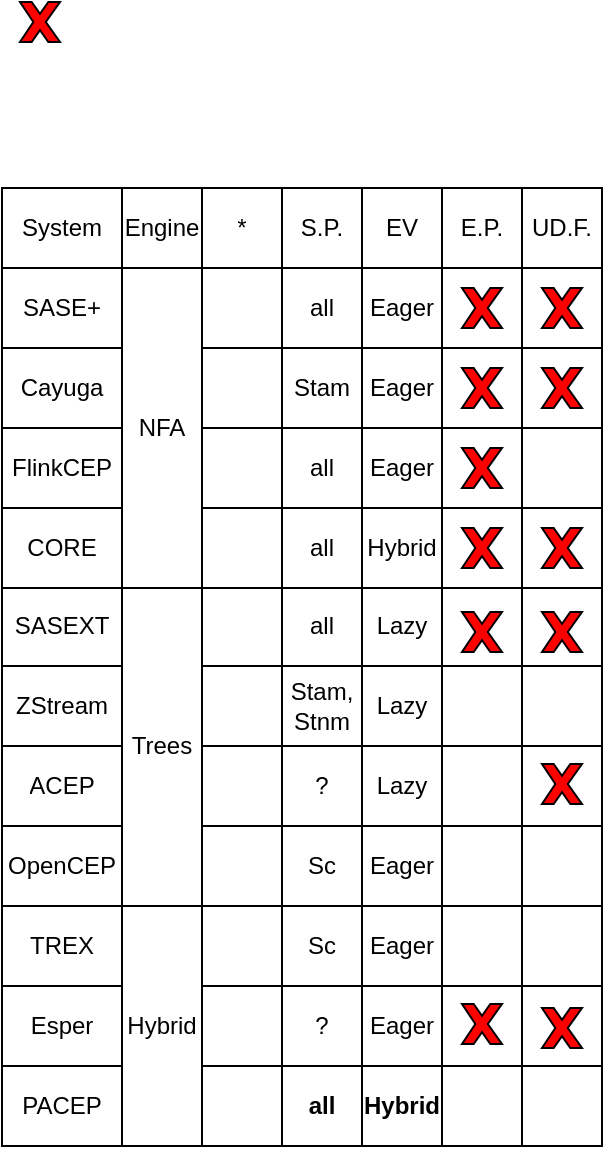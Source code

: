 <mxfile version="24.8.4">
  <diagram name="第 1 页" id="JBEbYl3QpWLAMV33LVzA">
    <mxGraphModel dx="588" dy="545" grid="0" gridSize="10" guides="1" tooltips="1" connect="1" arrows="1" fold="1" page="0" pageScale="1" pageWidth="1200" pageHeight="1920" math="1" shadow="0">
      <root>
        <mxCell id="0" />
        <mxCell id="1" parent="0" />
        <mxCell id="k6qPerHKp9n95LSf9EOA-244" value="" style="shape=table;startSize=0;container=1;collapsible=0;childLayout=tableLayout;" vertex="1" parent="1">
          <mxGeometry x="531" y="604" width="300" height="160" as="geometry" />
        </mxCell>
        <mxCell id="k6qPerHKp9n95LSf9EOA-245" value="" style="shape=tableRow;horizontal=0;startSize=0;swimlaneHead=0;swimlaneBody=0;strokeColor=inherit;top=0;left=0;bottom=0;right=0;collapsible=0;dropTarget=0;fillColor=none;points=[[0,0.5],[1,0.5]];portConstraint=eastwest;" vertex="1" parent="k6qPerHKp9n95LSf9EOA-244">
          <mxGeometry width="300" height="40" as="geometry" />
        </mxCell>
        <mxCell id="k6qPerHKp9n95LSf9EOA-246" value="SASEXT" style="shape=partialRectangle;html=1;whiteSpace=wrap;connectable=0;strokeColor=inherit;overflow=hidden;fillColor=none;top=0;left=0;bottom=0;right=0;pointerEvents=1;" vertex="1" parent="k6qPerHKp9n95LSf9EOA-245">
          <mxGeometry width="60" height="40" as="geometry">
            <mxRectangle width="60" height="40" as="alternateBounds" />
          </mxGeometry>
        </mxCell>
        <mxCell id="k6qPerHKp9n95LSf9EOA-247" value="Trees" style="shape=partialRectangle;html=1;whiteSpace=wrap;connectable=0;strokeColor=inherit;overflow=hidden;fillColor=none;top=0;left=0;bottom=0;right=0;pointerEvents=1;rowspan=4;colspan=1;" vertex="1" parent="k6qPerHKp9n95LSf9EOA-245">
          <mxGeometry x="60" width="40" height="160" as="geometry">
            <mxRectangle width="40" height="40" as="alternateBounds" />
          </mxGeometry>
        </mxCell>
        <mxCell id="k6qPerHKp9n95LSf9EOA-248" value="" style="shape=partialRectangle;html=1;whiteSpace=wrap;connectable=0;strokeColor=inherit;overflow=hidden;fillColor=none;top=0;left=0;bottom=0;right=0;pointerEvents=1;" vertex="1" parent="k6qPerHKp9n95LSf9EOA-245">
          <mxGeometry x="100" width="40" height="40" as="geometry">
            <mxRectangle width="40" height="40" as="alternateBounds" />
          </mxGeometry>
        </mxCell>
        <mxCell id="k6qPerHKp9n95LSf9EOA-249" value="all" style="shape=partialRectangle;html=1;whiteSpace=wrap;connectable=0;strokeColor=inherit;overflow=hidden;fillColor=none;top=0;left=0;bottom=0;right=0;pointerEvents=1;" vertex="1" parent="k6qPerHKp9n95LSf9EOA-245">
          <mxGeometry x="140" width="40" height="40" as="geometry">
            <mxRectangle width="40" height="40" as="alternateBounds" />
          </mxGeometry>
        </mxCell>
        <mxCell id="k6qPerHKp9n95LSf9EOA-250" value="Lazy" style="shape=partialRectangle;html=1;whiteSpace=wrap;connectable=0;strokeColor=inherit;overflow=hidden;fillColor=none;top=0;left=0;bottom=0;right=0;pointerEvents=1;" vertex="1" parent="k6qPerHKp9n95LSf9EOA-245">
          <mxGeometry x="180" width="40" height="40" as="geometry">
            <mxRectangle width="40" height="40" as="alternateBounds" />
          </mxGeometry>
        </mxCell>
        <mxCell id="k6qPerHKp9n95LSf9EOA-251" value="" style="shape=partialRectangle;html=1;whiteSpace=wrap;connectable=0;strokeColor=inherit;overflow=hidden;fillColor=none;top=0;left=0;bottom=0;right=0;pointerEvents=1;" vertex="1" parent="k6qPerHKp9n95LSf9EOA-245">
          <mxGeometry x="220" width="40" height="40" as="geometry">
            <mxRectangle width="40" height="40" as="alternateBounds" />
          </mxGeometry>
        </mxCell>
        <mxCell id="k6qPerHKp9n95LSf9EOA-252" value="" style="shape=partialRectangle;html=1;whiteSpace=wrap;connectable=0;strokeColor=inherit;overflow=hidden;fillColor=none;top=0;left=0;bottom=0;right=0;pointerEvents=1;" vertex="1" parent="k6qPerHKp9n95LSf9EOA-245">
          <mxGeometry x="260" width="40" height="40" as="geometry">
            <mxRectangle width="40" height="40" as="alternateBounds" />
          </mxGeometry>
        </mxCell>
        <mxCell id="k6qPerHKp9n95LSf9EOA-253" style="shape=tableRow;horizontal=0;startSize=0;swimlaneHead=0;swimlaneBody=0;strokeColor=inherit;top=0;left=0;bottom=0;right=0;collapsible=0;dropTarget=0;fillColor=none;points=[[0,0.5],[1,0.5]];portConstraint=eastwest;" vertex="1" parent="k6qPerHKp9n95LSf9EOA-244">
          <mxGeometry y="40" width="300" height="40" as="geometry" />
        </mxCell>
        <mxCell id="k6qPerHKp9n95LSf9EOA-254" value="ZStream" style="shape=partialRectangle;html=1;whiteSpace=wrap;connectable=0;strokeColor=inherit;overflow=hidden;fillColor=none;top=0;left=0;bottom=0;right=0;pointerEvents=1;" vertex="1" parent="k6qPerHKp9n95LSf9EOA-253">
          <mxGeometry width="60" height="40" as="geometry">
            <mxRectangle width="60" height="40" as="alternateBounds" />
          </mxGeometry>
        </mxCell>
        <mxCell id="k6qPerHKp9n95LSf9EOA-255" style="shape=partialRectangle;html=1;whiteSpace=wrap;connectable=0;strokeColor=inherit;overflow=hidden;fillColor=none;top=0;left=0;bottom=0;right=0;pointerEvents=1;" vertex="1" visible="0" parent="k6qPerHKp9n95LSf9EOA-253">
          <mxGeometry x="60" width="40" height="40" as="geometry">
            <mxRectangle width="40" height="40" as="alternateBounds" />
          </mxGeometry>
        </mxCell>
        <mxCell id="k6qPerHKp9n95LSf9EOA-256" style="shape=partialRectangle;html=1;whiteSpace=wrap;connectable=0;strokeColor=inherit;overflow=hidden;fillColor=none;top=0;left=0;bottom=0;right=0;pointerEvents=1;" vertex="1" parent="k6qPerHKp9n95LSf9EOA-253">
          <mxGeometry x="100" width="40" height="40" as="geometry">
            <mxRectangle width="40" height="40" as="alternateBounds" />
          </mxGeometry>
        </mxCell>
        <mxCell id="k6qPerHKp9n95LSf9EOA-257" value="Stam, Stnm" style="shape=partialRectangle;html=1;whiteSpace=wrap;connectable=0;strokeColor=inherit;overflow=hidden;fillColor=none;top=0;left=0;bottom=0;right=0;pointerEvents=1;" vertex="1" parent="k6qPerHKp9n95LSf9EOA-253">
          <mxGeometry x="140" width="40" height="40" as="geometry">
            <mxRectangle width="40" height="40" as="alternateBounds" />
          </mxGeometry>
        </mxCell>
        <mxCell id="k6qPerHKp9n95LSf9EOA-258" value="Lazy" style="shape=partialRectangle;html=1;whiteSpace=wrap;connectable=0;strokeColor=inherit;overflow=hidden;fillColor=none;top=0;left=0;bottom=0;right=0;pointerEvents=1;" vertex="1" parent="k6qPerHKp9n95LSf9EOA-253">
          <mxGeometry x="180" width="40" height="40" as="geometry">
            <mxRectangle width="40" height="40" as="alternateBounds" />
          </mxGeometry>
        </mxCell>
        <mxCell id="k6qPerHKp9n95LSf9EOA-259" style="shape=partialRectangle;html=1;whiteSpace=wrap;connectable=0;strokeColor=inherit;overflow=hidden;fillColor=none;top=0;left=0;bottom=0;right=0;pointerEvents=1;" vertex="1" parent="k6qPerHKp9n95LSf9EOA-253">
          <mxGeometry x="220" width="40" height="40" as="geometry">
            <mxRectangle width="40" height="40" as="alternateBounds" />
          </mxGeometry>
        </mxCell>
        <mxCell id="k6qPerHKp9n95LSf9EOA-260" style="shape=partialRectangle;html=1;whiteSpace=wrap;connectable=0;strokeColor=inherit;overflow=hidden;fillColor=none;top=0;left=0;bottom=0;right=0;pointerEvents=1;" vertex="1" parent="k6qPerHKp9n95LSf9EOA-253">
          <mxGeometry x="260" width="40" height="40" as="geometry">
            <mxRectangle width="40" height="40" as="alternateBounds" />
          </mxGeometry>
        </mxCell>
        <mxCell id="k6qPerHKp9n95LSf9EOA-261" style="shape=tableRow;horizontal=0;startSize=0;swimlaneHead=0;swimlaneBody=0;strokeColor=inherit;top=0;left=0;bottom=0;right=0;collapsible=0;dropTarget=0;fillColor=none;points=[[0,0.5],[1,0.5]];portConstraint=eastwest;" vertex="1" parent="k6qPerHKp9n95LSf9EOA-244">
          <mxGeometry y="80" width="300" height="40" as="geometry" />
        </mxCell>
        <mxCell id="k6qPerHKp9n95LSf9EOA-262" value="ACEP" style="shape=partialRectangle;html=1;whiteSpace=wrap;connectable=0;strokeColor=inherit;overflow=hidden;fillColor=none;top=0;left=0;bottom=0;right=0;pointerEvents=1;" vertex="1" parent="k6qPerHKp9n95LSf9EOA-261">
          <mxGeometry width="60" height="40" as="geometry">
            <mxRectangle width="60" height="40" as="alternateBounds" />
          </mxGeometry>
        </mxCell>
        <mxCell id="k6qPerHKp9n95LSf9EOA-263" style="shape=partialRectangle;html=1;whiteSpace=wrap;connectable=0;strokeColor=inherit;overflow=hidden;fillColor=none;top=0;left=0;bottom=0;right=0;pointerEvents=1;" vertex="1" visible="0" parent="k6qPerHKp9n95LSf9EOA-261">
          <mxGeometry x="60" width="40" height="40" as="geometry">
            <mxRectangle width="40" height="40" as="alternateBounds" />
          </mxGeometry>
        </mxCell>
        <mxCell id="k6qPerHKp9n95LSf9EOA-264" style="shape=partialRectangle;html=1;whiteSpace=wrap;connectable=0;strokeColor=inherit;overflow=hidden;fillColor=none;top=0;left=0;bottom=0;right=0;pointerEvents=1;" vertex="1" parent="k6qPerHKp9n95LSf9EOA-261">
          <mxGeometry x="100" width="40" height="40" as="geometry">
            <mxRectangle width="40" height="40" as="alternateBounds" />
          </mxGeometry>
        </mxCell>
        <mxCell id="k6qPerHKp9n95LSf9EOA-265" value="?" style="shape=partialRectangle;html=1;whiteSpace=wrap;connectable=0;strokeColor=inherit;overflow=hidden;fillColor=none;top=0;left=0;bottom=0;right=0;pointerEvents=1;" vertex="1" parent="k6qPerHKp9n95LSf9EOA-261">
          <mxGeometry x="140" width="40" height="40" as="geometry">
            <mxRectangle width="40" height="40" as="alternateBounds" />
          </mxGeometry>
        </mxCell>
        <mxCell id="k6qPerHKp9n95LSf9EOA-266" value="Lazy" style="shape=partialRectangle;html=1;whiteSpace=wrap;connectable=0;strokeColor=inherit;overflow=hidden;fillColor=none;top=0;left=0;bottom=0;right=0;pointerEvents=1;" vertex="1" parent="k6qPerHKp9n95LSf9EOA-261">
          <mxGeometry x="180" width="40" height="40" as="geometry">
            <mxRectangle width="40" height="40" as="alternateBounds" />
          </mxGeometry>
        </mxCell>
        <mxCell id="k6qPerHKp9n95LSf9EOA-267" style="shape=partialRectangle;html=1;whiteSpace=wrap;connectable=0;strokeColor=inherit;overflow=hidden;fillColor=none;top=0;left=0;bottom=0;right=0;pointerEvents=1;" vertex="1" parent="k6qPerHKp9n95LSf9EOA-261">
          <mxGeometry x="220" width="40" height="40" as="geometry">
            <mxRectangle width="40" height="40" as="alternateBounds" />
          </mxGeometry>
        </mxCell>
        <mxCell id="k6qPerHKp9n95LSf9EOA-268" style="shape=partialRectangle;html=1;whiteSpace=wrap;connectable=0;strokeColor=inherit;overflow=hidden;fillColor=none;top=0;left=0;bottom=0;right=0;pointerEvents=1;" vertex="1" parent="k6qPerHKp9n95LSf9EOA-261">
          <mxGeometry x="260" width="40" height="40" as="geometry">
            <mxRectangle width="40" height="40" as="alternateBounds" />
          </mxGeometry>
        </mxCell>
        <mxCell id="k6qPerHKp9n95LSf9EOA-269" style="shape=tableRow;horizontal=0;startSize=0;swimlaneHead=0;swimlaneBody=0;strokeColor=inherit;top=0;left=0;bottom=0;right=0;collapsible=0;dropTarget=0;fillColor=none;points=[[0,0.5],[1,0.5]];portConstraint=eastwest;" vertex="1" parent="k6qPerHKp9n95LSf9EOA-244">
          <mxGeometry y="120" width="300" height="40" as="geometry" />
        </mxCell>
        <mxCell id="k6qPerHKp9n95LSf9EOA-270" value="OpenCEP" style="shape=partialRectangle;html=1;whiteSpace=wrap;connectable=0;strokeColor=inherit;overflow=hidden;fillColor=none;top=0;left=0;bottom=0;right=0;pointerEvents=1;" vertex="1" parent="k6qPerHKp9n95LSf9EOA-269">
          <mxGeometry width="60" height="40" as="geometry">
            <mxRectangle width="60" height="40" as="alternateBounds" />
          </mxGeometry>
        </mxCell>
        <mxCell id="k6qPerHKp9n95LSf9EOA-271" style="shape=partialRectangle;html=1;whiteSpace=wrap;connectable=0;strokeColor=inherit;overflow=hidden;fillColor=none;top=0;left=0;bottom=0;right=0;pointerEvents=1;" vertex="1" visible="0" parent="k6qPerHKp9n95LSf9EOA-269">
          <mxGeometry x="60" width="40" height="40" as="geometry">
            <mxRectangle width="40" height="40" as="alternateBounds" />
          </mxGeometry>
        </mxCell>
        <mxCell id="k6qPerHKp9n95LSf9EOA-272" style="shape=partialRectangle;html=1;whiteSpace=wrap;connectable=0;strokeColor=inherit;overflow=hidden;fillColor=none;top=0;left=0;bottom=0;right=0;pointerEvents=1;" vertex="1" parent="k6qPerHKp9n95LSf9EOA-269">
          <mxGeometry x="100" width="40" height="40" as="geometry">
            <mxRectangle width="40" height="40" as="alternateBounds" />
          </mxGeometry>
        </mxCell>
        <mxCell id="k6qPerHKp9n95LSf9EOA-273" value="Sc" style="shape=partialRectangle;html=1;whiteSpace=wrap;connectable=0;strokeColor=inherit;overflow=hidden;fillColor=none;top=0;left=0;bottom=0;right=0;pointerEvents=1;" vertex="1" parent="k6qPerHKp9n95LSf9EOA-269">
          <mxGeometry x="140" width="40" height="40" as="geometry">
            <mxRectangle width="40" height="40" as="alternateBounds" />
          </mxGeometry>
        </mxCell>
        <mxCell id="k6qPerHKp9n95LSf9EOA-274" value="Eager" style="shape=partialRectangle;html=1;whiteSpace=wrap;connectable=0;strokeColor=inherit;overflow=hidden;fillColor=none;top=0;left=0;bottom=0;right=0;pointerEvents=1;" vertex="1" parent="k6qPerHKp9n95LSf9EOA-269">
          <mxGeometry x="180" width="40" height="40" as="geometry">
            <mxRectangle width="40" height="40" as="alternateBounds" />
          </mxGeometry>
        </mxCell>
        <mxCell id="k6qPerHKp9n95LSf9EOA-275" style="shape=partialRectangle;html=1;whiteSpace=wrap;connectable=0;strokeColor=inherit;overflow=hidden;fillColor=none;top=0;left=0;bottom=0;right=0;pointerEvents=1;" vertex="1" parent="k6qPerHKp9n95LSf9EOA-269">
          <mxGeometry x="220" width="40" height="40" as="geometry">
            <mxRectangle width="40" height="40" as="alternateBounds" />
          </mxGeometry>
        </mxCell>
        <mxCell id="k6qPerHKp9n95LSf9EOA-276" style="shape=partialRectangle;html=1;whiteSpace=wrap;connectable=0;strokeColor=inherit;overflow=hidden;fillColor=none;top=0;left=0;bottom=0;right=0;pointerEvents=1;" vertex="1" parent="k6qPerHKp9n95LSf9EOA-269">
          <mxGeometry x="260" width="40" height="40" as="geometry">
            <mxRectangle width="40" height="40" as="alternateBounds" />
          </mxGeometry>
        </mxCell>
        <mxCell id="k6qPerHKp9n95LSf9EOA-176" value="" style="verticalLabelPosition=bottom;verticalAlign=top;html=1;shape=mxgraph.basic.x;fillColor=#FF0000;" vertex="1" parent="1">
          <mxGeometry x="540" y="312" width="20" height="20" as="geometry" />
        </mxCell>
        <mxCell id="k6qPerHKp9n95LSf9EOA-187" value="" style="shape=table;startSize=0;container=1;collapsible=0;childLayout=tableLayout;" vertex="1" parent="1">
          <mxGeometry x="531" y="405" width="300" height="40" as="geometry" />
        </mxCell>
        <mxCell id="k6qPerHKp9n95LSf9EOA-188" value="" style="shape=tableRow;horizontal=0;startSize=0;swimlaneHead=0;swimlaneBody=0;strokeColor=inherit;top=0;left=0;bottom=0;right=0;collapsible=0;dropTarget=0;fillColor=none;points=[[0,0.5],[1,0.5]];portConstraint=eastwest;" vertex="1" parent="k6qPerHKp9n95LSf9EOA-187">
          <mxGeometry width="300" height="40" as="geometry" />
        </mxCell>
        <mxCell id="k6qPerHKp9n95LSf9EOA-189" value="System" style="shape=partialRectangle;html=1;whiteSpace=wrap;connectable=0;strokeColor=inherit;overflow=hidden;fillColor=none;top=0;left=0;bottom=0;right=0;pointerEvents=1;" vertex="1" parent="k6qPerHKp9n95LSf9EOA-188">
          <mxGeometry width="60" height="40" as="geometry">
            <mxRectangle width="60" height="40" as="alternateBounds" />
          </mxGeometry>
        </mxCell>
        <mxCell id="k6qPerHKp9n95LSf9EOA-190" value="Engine" style="shape=partialRectangle;html=1;whiteSpace=wrap;connectable=0;strokeColor=inherit;overflow=hidden;fillColor=none;top=0;left=0;bottom=0;right=0;pointerEvents=1;" vertex="1" parent="k6qPerHKp9n95LSf9EOA-188">
          <mxGeometry x="60" width="40" height="40" as="geometry">
            <mxRectangle width="40" height="40" as="alternateBounds" />
          </mxGeometry>
        </mxCell>
        <mxCell id="k6qPerHKp9n95LSf9EOA-191" value="*" style="shape=partialRectangle;html=1;whiteSpace=wrap;connectable=0;strokeColor=inherit;overflow=hidden;fillColor=none;top=0;left=0;bottom=0;right=0;pointerEvents=1;" vertex="1" parent="k6qPerHKp9n95LSf9EOA-188">
          <mxGeometry x="100" width="40" height="40" as="geometry">
            <mxRectangle width="40" height="40" as="alternateBounds" />
          </mxGeometry>
        </mxCell>
        <mxCell id="k6qPerHKp9n95LSf9EOA-192" value="S.P." style="shape=partialRectangle;html=1;whiteSpace=wrap;connectable=0;strokeColor=inherit;overflow=hidden;fillColor=none;top=0;left=0;bottom=0;right=0;pointerEvents=1;" vertex="1" parent="k6qPerHKp9n95LSf9EOA-188">
          <mxGeometry x="140" width="40" height="40" as="geometry">
            <mxRectangle width="40" height="40" as="alternateBounds" />
          </mxGeometry>
        </mxCell>
        <mxCell id="k6qPerHKp9n95LSf9EOA-193" value="EV" style="shape=partialRectangle;html=1;whiteSpace=wrap;connectable=0;strokeColor=inherit;overflow=hidden;fillColor=none;top=0;left=0;bottom=0;right=0;pointerEvents=1;" vertex="1" parent="k6qPerHKp9n95LSf9EOA-188">
          <mxGeometry x="180" width="40" height="40" as="geometry">
            <mxRectangle width="40" height="40" as="alternateBounds" />
          </mxGeometry>
        </mxCell>
        <mxCell id="k6qPerHKp9n95LSf9EOA-194" value="E.P." style="shape=partialRectangle;html=1;whiteSpace=wrap;connectable=0;strokeColor=inherit;overflow=hidden;fillColor=none;top=0;left=0;bottom=0;right=0;pointerEvents=1;" vertex="1" parent="k6qPerHKp9n95LSf9EOA-188">
          <mxGeometry x="220" width="40" height="40" as="geometry">
            <mxRectangle width="40" height="40" as="alternateBounds" />
          </mxGeometry>
        </mxCell>
        <mxCell id="k6qPerHKp9n95LSf9EOA-195" value="UD.F." style="shape=partialRectangle;html=1;whiteSpace=wrap;connectable=0;strokeColor=inherit;overflow=hidden;fillColor=none;top=0;left=0;bottom=0;right=0;pointerEvents=1;" vertex="1" parent="k6qPerHKp9n95LSf9EOA-188">
          <mxGeometry x="260" width="40" height="40" as="geometry">
            <mxRectangle width="40" height="40" as="alternateBounds" />
          </mxGeometry>
        </mxCell>
        <mxCell id="k6qPerHKp9n95LSf9EOA-196" value="" style="shape=table;startSize=0;container=1;collapsible=0;childLayout=tableLayout;" vertex="1" parent="1">
          <mxGeometry x="531" y="445" width="300" height="160" as="geometry" />
        </mxCell>
        <mxCell id="k6qPerHKp9n95LSf9EOA-197" value="" style="shape=tableRow;horizontal=0;startSize=0;swimlaneHead=0;swimlaneBody=0;strokeColor=inherit;top=0;left=0;bottom=0;right=0;collapsible=0;dropTarget=0;fillColor=none;points=[[0,0.5],[1,0.5]];portConstraint=eastwest;" vertex="1" parent="k6qPerHKp9n95LSf9EOA-196">
          <mxGeometry width="300" height="40" as="geometry" />
        </mxCell>
        <mxCell id="k6qPerHKp9n95LSf9EOA-198" value="SASE+" style="shape=partialRectangle;html=1;whiteSpace=wrap;connectable=0;strokeColor=inherit;overflow=hidden;fillColor=none;top=0;left=0;bottom=0;right=0;pointerEvents=1;" vertex="1" parent="k6qPerHKp9n95LSf9EOA-197">
          <mxGeometry width="60" height="40" as="geometry">
            <mxRectangle width="60" height="40" as="alternateBounds" />
          </mxGeometry>
        </mxCell>
        <mxCell id="k6qPerHKp9n95LSf9EOA-199" value="NFA" style="shape=partialRectangle;html=1;whiteSpace=wrap;connectable=0;strokeColor=inherit;overflow=hidden;fillColor=none;top=0;left=0;bottom=0;right=0;pointerEvents=1;rowspan=4;colspan=1;" vertex="1" parent="k6qPerHKp9n95LSf9EOA-197">
          <mxGeometry x="60" width="40" height="160" as="geometry">
            <mxRectangle width="40" height="40" as="alternateBounds" />
          </mxGeometry>
        </mxCell>
        <mxCell id="k6qPerHKp9n95LSf9EOA-200" value="" style="shape=partialRectangle;html=1;whiteSpace=wrap;connectable=0;strokeColor=inherit;overflow=hidden;fillColor=none;top=0;left=0;bottom=0;right=0;pointerEvents=1;" vertex="1" parent="k6qPerHKp9n95LSf9EOA-197">
          <mxGeometry x="100" width="40" height="40" as="geometry">
            <mxRectangle width="40" height="40" as="alternateBounds" />
          </mxGeometry>
        </mxCell>
        <mxCell id="k6qPerHKp9n95LSf9EOA-201" value="all" style="shape=partialRectangle;html=1;whiteSpace=wrap;connectable=0;strokeColor=inherit;overflow=hidden;fillColor=none;top=0;left=0;bottom=0;right=0;pointerEvents=1;" vertex="1" parent="k6qPerHKp9n95LSf9EOA-197">
          <mxGeometry x="140" width="40" height="40" as="geometry">
            <mxRectangle width="40" height="40" as="alternateBounds" />
          </mxGeometry>
        </mxCell>
        <mxCell id="k6qPerHKp9n95LSf9EOA-202" value="Eager" style="shape=partialRectangle;html=1;whiteSpace=wrap;connectable=0;strokeColor=inherit;overflow=hidden;fillColor=none;top=0;left=0;bottom=0;right=0;pointerEvents=1;" vertex="1" parent="k6qPerHKp9n95LSf9EOA-197">
          <mxGeometry x="180" width="40" height="40" as="geometry">
            <mxRectangle width="40" height="40" as="alternateBounds" />
          </mxGeometry>
        </mxCell>
        <mxCell id="k6qPerHKp9n95LSf9EOA-203" value="" style="shape=partialRectangle;html=1;whiteSpace=wrap;connectable=0;strokeColor=inherit;overflow=hidden;fillColor=none;top=0;left=0;bottom=0;right=0;pointerEvents=1;" vertex="1" parent="k6qPerHKp9n95LSf9EOA-197">
          <mxGeometry x="220" width="40" height="40" as="geometry">
            <mxRectangle width="40" height="40" as="alternateBounds" />
          </mxGeometry>
        </mxCell>
        <mxCell id="k6qPerHKp9n95LSf9EOA-204" value="" style="shape=partialRectangle;html=1;whiteSpace=wrap;connectable=0;strokeColor=inherit;overflow=hidden;fillColor=none;top=0;left=0;bottom=0;right=0;pointerEvents=1;" vertex="1" parent="k6qPerHKp9n95LSf9EOA-197">
          <mxGeometry x="260" width="40" height="40" as="geometry">
            <mxRectangle width="40" height="40" as="alternateBounds" />
          </mxGeometry>
        </mxCell>
        <mxCell id="k6qPerHKp9n95LSf9EOA-205" style="shape=tableRow;horizontal=0;startSize=0;swimlaneHead=0;swimlaneBody=0;strokeColor=inherit;top=0;left=0;bottom=0;right=0;collapsible=0;dropTarget=0;fillColor=none;points=[[0,0.5],[1,0.5]];portConstraint=eastwest;" vertex="1" parent="k6qPerHKp9n95LSf9EOA-196">
          <mxGeometry y="40" width="300" height="40" as="geometry" />
        </mxCell>
        <mxCell id="k6qPerHKp9n95LSf9EOA-206" value="Cayuga" style="shape=partialRectangle;html=1;whiteSpace=wrap;connectable=0;strokeColor=inherit;overflow=hidden;fillColor=none;top=0;left=0;bottom=0;right=0;pointerEvents=1;" vertex="1" parent="k6qPerHKp9n95LSf9EOA-205">
          <mxGeometry width="60" height="40" as="geometry">
            <mxRectangle width="60" height="40" as="alternateBounds" />
          </mxGeometry>
        </mxCell>
        <mxCell id="k6qPerHKp9n95LSf9EOA-207" style="shape=partialRectangle;html=1;whiteSpace=wrap;connectable=0;strokeColor=inherit;overflow=hidden;fillColor=none;top=0;left=0;bottom=0;right=0;pointerEvents=1;" vertex="1" visible="0" parent="k6qPerHKp9n95LSf9EOA-205">
          <mxGeometry x="60" width="40" height="40" as="geometry">
            <mxRectangle width="40" height="40" as="alternateBounds" />
          </mxGeometry>
        </mxCell>
        <mxCell id="k6qPerHKp9n95LSf9EOA-208" style="shape=partialRectangle;html=1;whiteSpace=wrap;connectable=0;strokeColor=inherit;overflow=hidden;fillColor=none;top=0;left=0;bottom=0;right=0;pointerEvents=1;" vertex="1" parent="k6qPerHKp9n95LSf9EOA-205">
          <mxGeometry x="100" width="40" height="40" as="geometry">
            <mxRectangle width="40" height="40" as="alternateBounds" />
          </mxGeometry>
        </mxCell>
        <mxCell id="k6qPerHKp9n95LSf9EOA-209" value="Stam" style="shape=partialRectangle;html=1;whiteSpace=wrap;connectable=0;strokeColor=inherit;overflow=hidden;fillColor=none;top=0;left=0;bottom=0;right=0;pointerEvents=1;" vertex="1" parent="k6qPerHKp9n95LSf9EOA-205">
          <mxGeometry x="140" width="40" height="40" as="geometry">
            <mxRectangle width="40" height="40" as="alternateBounds" />
          </mxGeometry>
        </mxCell>
        <mxCell id="k6qPerHKp9n95LSf9EOA-210" value="Eager" style="shape=partialRectangle;html=1;whiteSpace=wrap;connectable=0;strokeColor=inherit;overflow=hidden;fillColor=none;top=0;left=0;bottom=0;right=0;pointerEvents=1;" vertex="1" parent="k6qPerHKp9n95LSf9EOA-205">
          <mxGeometry x="180" width="40" height="40" as="geometry">
            <mxRectangle width="40" height="40" as="alternateBounds" />
          </mxGeometry>
        </mxCell>
        <mxCell id="k6qPerHKp9n95LSf9EOA-211" style="shape=partialRectangle;html=1;whiteSpace=wrap;connectable=0;strokeColor=inherit;overflow=hidden;fillColor=none;top=0;left=0;bottom=0;right=0;pointerEvents=1;" vertex="1" parent="k6qPerHKp9n95LSf9EOA-205">
          <mxGeometry x="220" width="40" height="40" as="geometry">
            <mxRectangle width="40" height="40" as="alternateBounds" />
          </mxGeometry>
        </mxCell>
        <mxCell id="k6qPerHKp9n95LSf9EOA-212" style="shape=partialRectangle;html=1;whiteSpace=wrap;connectable=0;strokeColor=inherit;overflow=hidden;fillColor=none;top=0;left=0;bottom=0;right=0;pointerEvents=1;" vertex="1" parent="k6qPerHKp9n95LSf9EOA-205">
          <mxGeometry x="260" width="40" height="40" as="geometry">
            <mxRectangle width="40" height="40" as="alternateBounds" />
          </mxGeometry>
        </mxCell>
        <mxCell id="k6qPerHKp9n95LSf9EOA-213" style="shape=tableRow;horizontal=0;startSize=0;swimlaneHead=0;swimlaneBody=0;strokeColor=inherit;top=0;left=0;bottom=0;right=0;collapsible=0;dropTarget=0;fillColor=none;points=[[0,0.5],[1,0.5]];portConstraint=eastwest;" vertex="1" parent="k6qPerHKp9n95LSf9EOA-196">
          <mxGeometry y="80" width="300" height="40" as="geometry" />
        </mxCell>
        <mxCell id="k6qPerHKp9n95LSf9EOA-214" value="FlinkCEP" style="shape=partialRectangle;html=1;whiteSpace=wrap;connectable=0;strokeColor=inherit;overflow=hidden;fillColor=none;top=0;left=0;bottom=0;right=0;pointerEvents=1;" vertex="1" parent="k6qPerHKp9n95LSf9EOA-213">
          <mxGeometry width="60" height="40" as="geometry">
            <mxRectangle width="60" height="40" as="alternateBounds" />
          </mxGeometry>
        </mxCell>
        <mxCell id="k6qPerHKp9n95LSf9EOA-215" style="shape=partialRectangle;html=1;whiteSpace=wrap;connectable=0;strokeColor=inherit;overflow=hidden;fillColor=none;top=0;left=0;bottom=0;right=0;pointerEvents=1;" vertex="1" visible="0" parent="k6qPerHKp9n95LSf9EOA-213">
          <mxGeometry x="60" width="40" height="40" as="geometry">
            <mxRectangle width="40" height="40" as="alternateBounds" />
          </mxGeometry>
        </mxCell>
        <mxCell id="k6qPerHKp9n95LSf9EOA-216" style="shape=partialRectangle;html=1;whiteSpace=wrap;connectable=0;strokeColor=inherit;overflow=hidden;fillColor=none;top=0;left=0;bottom=0;right=0;pointerEvents=1;" vertex="1" parent="k6qPerHKp9n95LSf9EOA-213">
          <mxGeometry x="100" width="40" height="40" as="geometry">
            <mxRectangle width="40" height="40" as="alternateBounds" />
          </mxGeometry>
        </mxCell>
        <mxCell id="k6qPerHKp9n95LSf9EOA-217" value="all" style="shape=partialRectangle;html=1;whiteSpace=wrap;connectable=0;strokeColor=inherit;overflow=hidden;fillColor=none;top=0;left=0;bottom=0;right=0;pointerEvents=1;" vertex="1" parent="k6qPerHKp9n95LSf9EOA-213">
          <mxGeometry x="140" width="40" height="40" as="geometry">
            <mxRectangle width="40" height="40" as="alternateBounds" />
          </mxGeometry>
        </mxCell>
        <mxCell id="k6qPerHKp9n95LSf9EOA-218" value="Eager" style="shape=partialRectangle;html=1;whiteSpace=wrap;connectable=0;strokeColor=inherit;overflow=hidden;fillColor=none;top=0;left=0;bottom=0;right=0;pointerEvents=1;" vertex="1" parent="k6qPerHKp9n95LSf9EOA-213">
          <mxGeometry x="180" width="40" height="40" as="geometry">
            <mxRectangle width="40" height="40" as="alternateBounds" />
          </mxGeometry>
        </mxCell>
        <mxCell id="k6qPerHKp9n95LSf9EOA-219" style="shape=partialRectangle;html=1;whiteSpace=wrap;connectable=0;strokeColor=inherit;overflow=hidden;fillColor=none;top=0;left=0;bottom=0;right=0;pointerEvents=1;" vertex="1" parent="k6qPerHKp9n95LSf9EOA-213">
          <mxGeometry x="220" width="40" height="40" as="geometry">
            <mxRectangle width="40" height="40" as="alternateBounds" />
          </mxGeometry>
        </mxCell>
        <mxCell id="k6qPerHKp9n95LSf9EOA-220" style="shape=partialRectangle;html=1;whiteSpace=wrap;connectable=0;strokeColor=inherit;overflow=hidden;fillColor=none;top=0;left=0;bottom=0;right=0;pointerEvents=1;" vertex="1" parent="k6qPerHKp9n95LSf9EOA-213">
          <mxGeometry x="260" width="40" height="40" as="geometry">
            <mxRectangle width="40" height="40" as="alternateBounds" />
          </mxGeometry>
        </mxCell>
        <mxCell id="k6qPerHKp9n95LSf9EOA-221" style="shape=tableRow;horizontal=0;startSize=0;swimlaneHead=0;swimlaneBody=0;strokeColor=inherit;top=0;left=0;bottom=0;right=0;collapsible=0;dropTarget=0;fillColor=none;points=[[0,0.5],[1,0.5]];portConstraint=eastwest;" vertex="1" parent="k6qPerHKp9n95LSf9EOA-196">
          <mxGeometry y="120" width="300" height="40" as="geometry" />
        </mxCell>
        <mxCell id="k6qPerHKp9n95LSf9EOA-222" value="CORE" style="shape=partialRectangle;html=1;whiteSpace=wrap;connectable=0;strokeColor=inherit;overflow=hidden;fillColor=none;top=0;left=0;bottom=0;right=0;pointerEvents=1;" vertex="1" parent="k6qPerHKp9n95LSf9EOA-221">
          <mxGeometry width="60" height="40" as="geometry">
            <mxRectangle width="60" height="40" as="alternateBounds" />
          </mxGeometry>
        </mxCell>
        <mxCell id="k6qPerHKp9n95LSf9EOA-223" style="shape=partialRectangle;html=1;whiteSpace=wrap;connectable=0;strokeColor=inherit;overflow=hidden;fillColor=none;top=0;left=0;bottom=0;right=0;pointerEvents=1;" vertex="1" visible="0" parent="k6qPerHKp9n95LSf9EOA-221">
          <mxGeometry x="60" width="40" height="40" as="geometry">
            <mxRectangle width="40" height="40" as="alternateBounds" />
          </mxGeometry>
        </mxCell>
        <mxCell id="k6qPerHKp9n95LSf9EOA-224" style="shape=partialRectangle;html=1;whiteSpace=wrap;connectable=0;strokeColor=inherit;overflow=hidden;fillColor=none;top=0;left=0;bottom=0;right=0;pointerEvents=1;" vertex="1" parent="k6qPerHKp9n95LSf9EOA-221">
          <mxGeometry x="100" width="40" height="40" as="geometry">
            <mxRectangle width="40" height="40" as="alternateBounds" />
          </mxGeometry>
        </mxCell>
        <mxCell id="k6qPerHKp9n95LSf9EOA-225" value="all" style="shape=partialRectangle;html=1;whiteSpace=wrap;connectable=0;strokeColor=inherit;overflow=hidden;fillColor=none;top=0;left=0;bottom=0;right=0;pointerEvents=1;" vertex="1" parent="k6qPerHKp9n95LSf9EOA-221">
          <mxGeometry x="140" width="40" height="40" as="geometry">
            <mxRectangle width="40" height="40" as="alternateBounds" />
          </mxGeometry>
        </mxCell>
        <mxCell id="k6qPerHKp9n95LSf9EOA-226" value="Hybrid" style="shape=partialRectangle;html=1;whiteSpace=wrap;connectable=0;strokeColor=inherit;overflow=hidden;fillColor=none;top=0;left=0;bottom=0;right=0;pointerEvents=1;" vertex="1" parent="k6qPerHKp9n95LSf9EOA-221">
          <mxGeometry x="180" width="40" height="40" as="geometry">
            <mxRectangle width="40" height="40" as="alternateBounds" />
          </mxGeometry>
        </mxCell>
        <mxCell id="k6qPerHKp9n95LSf9EOA-227" style="shape=partialRectangle;html=1;whiteSpace=wrap;connectable=0;strokeColor=inherit;overflow=hidden;fillColor=none;top=0;left=0;bottom=0;right=0;pointerEvents=1;" vertex="1" parent="k6qPerHKp9n95LSf9EOA-221">
          <mxGeometry x="220" width="40" height="40" as="geometry">
            <mxRectangle width="40" height="40" as="alternateBounds" />
          </mxGeometry>
        </mxCell>
        <mxCell id="k6qPerHKp9n95LSf9EOA-228" style="shape=partialRectangle;html=1;whiteSpace=wrap;connectable=0;strokeColor=inherit;overflow=hidden;fillColor=none;top=0;left=0;bottom=0;right=0;pointerEvents=1;" vertex="1" parent="k6qPerHKp9n95LSf9EOA-221">
          <mxGeometry x="260" width="40" height="40" as="geometry">
            <mxRectangle width="40" height="40" as="alternateBounds" />
          </mxGeometry>
        </mxCell>
        <mxCell id="k6qPerHKp9n95LSf9EOA-293" value="" style="shape=image;html=1;verticalAlign=top;verticalLabelPosition=bottom;labelBackgroundColor=#ffffff;imageAspect=0;aspect=fixed;image=https://cdn3.iconfinder.com/data/icons/flat-actions-icons-9/512/Tick_Mark-128.png" vertex="1" parent="1">
          <mxGeometry x="642" y="455" width="20" height="20" as="geometry" />
        </mxCell>
        <mxCell id="k6qPerHKp9n95LSf9EOA-294" value="" style="shape=image;html=1;verticalAlign=top;verticalLabelPosition=bottom;labelBackgroundColor=#ffffff;imageAspect=0;aspect=fixed;image=https://cdn3.iconfinder.com/data/icons/flat-actions-icons-9/512/Tick_Mark-128.png" vertex="1" parent="1">
          <mxGeometry x="642" y="495" width="20" height="20" as="geometry" />
        </mxCell>
        <mxCell id="k6qPerHKp9n95LSf9EOA-295" value="" style="shape=image;html=1;verticalAlign=top;verticalLabelPosition=bottom;labelBackgroundColor=#ffffff;imageAspect=0;aspect=fixed;image=https://cdn3.iconfinder.com/data/icons/flat-actions-icons-9/512/Tick_Mark-128.png" vertex="1" parent="1">
          <mxGeometry x="642" y="535" width="20" height="20" as="geometry" />
        </mxCell>
        <mxCell id="k6qPerHKp9n95LSf9EOA-296" value="" style="shape=image;html=1;verticalAlign=top;verticalLabelPosition=bottom;labelBackgroundColor=#ffffff;imageAspect=0;aspect=fixed;image=https://cdn3.iconfinder.com/data/icons/flat-actions-icons-9/512/Tick_Mark-128.png" vertex="1" parent="1">
          <mxGeometry x="642" y="575" width="20" height="20" as="geometry" />
        </mxCell>
        <mxCell id="k6qPerHKp9n95LSf9EOA-298" value="" style="shape=image;html=1;verticalAlign=top;verticalLabelPosition=bottom;labelBackgroundColor=#ffffff;imageAspect=0;aspect=fixed;image=https://cdn3.iconfinder.com/data/icons/flat-actions-icons-9/512/Tick_Mark-128.png" vertex="1" parent="1">
          <mxGeometry x="642" y="617" width="20" height="20" as="geometry" />
        </mxCell>
        <mxCell id="k6qPerHKp9n95LSf9EOA-299" value="" style="shape=table;startSize=0;container=1;collapsible=0;childLayout=tableLayout;" vertex="1" parent="1">
          <mxGeometry x="531" y="764" width="300" height="120" as="geometry" />
        </mxCell>
        <mxCell id="k6qPerHKp9n95LSf9EOA-300" value="" style="shape=tableRow;horizontal=0;startSize=0;swimlaneHead=0;swimlaneBody=0;strokeColor=inherit;top=0;left=0;bottom=0;right=0;collapsible=0;dropTarget=0;fillColor=none;points=[[0,0.5],[1,0.5]];portConstraint=eastwest;" vertex="1" parent="k6qPerHKp9n95LSf9EOA-299">
          <mxGeometry width="300" height="40" as="geometry" />
        </mxCell>
        <mxCell id="k6qPerHKp9n95LSf9EOA-301" value="TREX" style="shape=partialRectangle;html=1;whiteSpace=wrap;connectable=0;strokeColor=inherit;overflow=hidden;fillColor=none;top=0;left=0;bottom=0;right=0;pointerEvents=1;" vertex="1" parent="k6qPerHKp9n95LSf9EOA-300">
          <mxGeometry width="60" height="40" as="geometry">
            <mxRectangle width="60" height="40" as="alternateBounds" />
          </mxGeometry>
        </mxCell>
        <mxCell id="k6qPerHKp9n95LSf9EOA-302" value="Hybrid" style="shape=partialRectangle;html=1;whiteSpace=wrap;connectable=0;strokeColor=inherit;overflow=hidden;fillColor=none;top=0;left=0;bottom=0;right=0;pointerEvents=1;rowspan=3;colspan=1;" vertex="1" parent="k6qPerHKp9n95LSf9EOA-300">
          <mxGeometry x="60" width="40" height="120" as="geometry">
            <mxRectangle width="40" height="40" as="alternateBounds" />
          </mxGeometry>
        </mxCell>
        <mxCell id="k6qPerHKp9n95LSf9EOA-303" value="" style="shape=partialRectangle;html=1;whiteSpace=wrap;connectable=0;strokeColor=inherit;overflow=hidden;fillColor=none;top=0;left=0;bottom=0;right=0;pointerEvents=1;" vertex="1" parent="k6qPerHKp9n95LSf9EOA-300">
          <mxGeometry x="100" width="40" height="40" as="geometry">
            <mxRectangle width="40" height="40" as="alternateBounds" />
          </mxGeometry>
        </mxCell>
        <mxCell id="k6qPerHKp9n95LSf9EOA-304" value="Sc" style="shape=partialRectangle;html=1;whiteSpace=wrap;connectable=0;strokeColor=inherit;overflow=hidden;fillColor=none;top=0;left=0;bottom=0;right=0;pointerEvents=1;" vertex="1" parent="k6qPerHKp9n95LSf9EOA-300">
          <mxGeometry x="140" width="40" height="40" as="geometry">
            <mxRectangle width="40" height="40" as="alternateBounds" />
          </mxGeometry>
        </mxCell>
        <mxCell id="k6qPerHKp9n95LSf9EOA-305" value="Eager" style="shape=partialRectangle;html=1;whiteSpace=wrap;connectable=0;strokeColor=inherit;overflow=hidden;fillColor=none;top=0;left=0;bottom=0;right=0;pointerEvents=1;" vertex="1" parent="k6qPerHKp9n95LSf9EOA-300">
          <mxGeometry x="180" width="40" height="40" as="geometry">
            <mxRectangle width="40" height="40" as="alternateBounds" />
          </mxGeometry>
        </mxCell>
        <mxCell id="k6qPerHKp9n95LSf9EOA-306" value="" style="shape=partialRectangle;html=1;whiteSpace=wrap;connectable=0;strokeColor=inherit;overflow=hidden;fillColor=none;top=0;left=0;bottom=0;right=0;pointerEvents=1;" vertex="1" parent="k6qPerHKp9n95LSf9EOA-300">
          <mxGeometry x="220" width="40" height="40" as="geometry">
            <mxRectangle width="40" height="40" as="alternateBounds" />
          </mxGeometry>
        </mxCell>
        <mxCell id="k6qPerHKp9n95LSf9EOA-307" value="" style="shape=partialRectangle;html=1;whiteSpace=wrap;connectable=0;strokeColor=inherit;overflow=hidden;fillColor=none;top=0;left=0;bottom=0;right=0;pointerEvents=1;" vertex="1" parent="k6qPerHKp9n95LSf9EOA-300">
          <mxGeometry x="260" width="40" height="40" as="geometry">
            <mxRectangle width="40" height="40" as="alternateBounds" />
          </mxGeometry>
        </mxCell>
        <mxCell id="k6qPerHKp9n95LSf9EOA-308" style="shape=tableRow;horizontal=0;startSize=0;swimlaneHead=0;swimlaneBody=0;strokeColor=inherit;top=0;left=0;bottom=0;right=0;collapsible=0;dropTarget=0;fillColor=none;points=[[0,0.5],[1,0.5]];portConstraint=eastwest;" vertex="1" parent="k6qPerHKp9n95LSf9EOA-299">
          <mxGeometry y="40" width="300" height="40" as="geometry" />
        </mxCell>
        <mxCell id="k6qPerHKp9n95LSf9EOA-309" value="Esper" style="shape=partialRectangle;html=1;whiteSpace=wrap;connectable=0;strokeColor=inherit;overflow=hidden;fillColor=none;top=0;left=0;bottom=0;right=0;pointerEvents=1;" vertex="1" parent="k6qPerHKp9n95LSf9EOA-308">
          <mxGeometry width="60" height="40" as="geometry">
            <mxRectangle width="60" height="40" as="alternateBounds" />
          </mxGeometry>
        </mxCell>
        <mxCell id="k6qPerHKp9n95LSf9EOA-310" style="shape=partialRectangle;html=1;whiteSpace=wrap;connectable=0;strokeColor=inherit;overflow=hidden;fillColor=none;top=0;left=0;bottom=0;right=0;pointerEvents=1;" vertex="1" visible="0" parent="k6qPerHKp9n95LSf9EOA-308">
          <mxGeometry x="60" width="40" height="40" as="geometry">
            <mxRectangle width="40" height="40" as="alternateBounds" />
          </mxGeometry>
        </mxCell>
        <mxCell id="k6qPerHKp9n95LSf9EOA-311" style="shape=partialRectangle;html=1;whiteSpace=wrap;connectable=0;strokeColor=inherit;overflow=hidden;fillColor=none;top=0;left=0;bottom=0;right=0;pointerEvents=1;" vertex="1" parent="k6qPerHKp9n95LSf9EOA-308">
          <mxGeometry x="100" width="40" height="40" as="geometry">
            <mxRectangle width="40" height="40" as="alternateBounds" />
          </mxGeometry>
        </mxCell>
        <mxCell id="k6qPerHKp9n95LSf9EOA-312" value="?" style="shape=partialRectangle;html=1;whiteSpace=wrap;connectable=0;strokeColor=inherit;overflow=hidden;fillColor=none;top=0;left=0;bottom=0;right=0;pointerEvents=1;" vertex="1" parent="k6qPerHKp9n95LSf9EOA-308">
          <mxGeometry x="140" width="40" height="40" as="geometry">
            <mxRectangle width="40" height="40" as="alternateBounds" />
          </mxGeometry>
        </mxCell>
        <mxCell id="k6qPerHKp9n95LSf9EOA-313" value="Eager" style="shape=partialRectangle;html=1;whiteSpace=wrap;connectable=0;strokeColor=inherit;overflow=hidden;fillColor=none;top=0;left=0;bottom=0;right=0;pointerEvents=1;" vertex="1" parent="k6qPerHKp9n95LSf9EOA-308">
          <mxGeometry x="180" width="40" height="40" as="geometry">
            <mxRectangle width="40" height="40" as="alternateBounds" />
          </mxGeometry>
        </mxCell>
        <mxCell id="k6qPerHKp9n95LSf9EOA-314" style="shape=partialRectangle;html=1;whiteSpace=wrap;connectable=0;strokeColor=inherit;overflow=hidden;fillColor=none;top=0;left=0;bottom=0;right=0;pointerEvents=1;" vertex="1" parent="k6qPerHKp9n95LSf9EOA-308">
          <mxGeometry x="220" width="40" height="40" as="geometry">
            <mxRectangle width="40" height="40" as="alternateBounds" />
          </mxGeometry>
        </mxCell>
        <mxCell id="k6qPerHKp9n95LSf9EOA-315" style="shape=partialRectangle;html=1;whiteSpace=wrap;connectable=0;strokeColor=inherit;overflow=hidden;fillColor=none;top=0;left=0;bottom=0;right=0;pointerEvents=1;" vertex="1" parent="k6qPerHKp9n95LSf9EOA-308">
          <mxGeometry x="260" width="40" height="40" as="geometry">
            <mxRectangle width="40" height="40" as="alternateBounds" />
          </mxGeometry>
        </mxCell>
        <mxCell id="k6qPerHKp9n95LSf9EOA-368" style="shape=tableRow;horizontal=0;startSize=0;swimlaneHead=0;swimlaneBody=0;strokeColor=inherit;top=0;left=0;bottom=0;right=0;collapsible=0;dropTarget=0;fillColor=none;points=[[0,0.5],[1,0.5]];portConstraint=eastwest;" vertex="1" parent="k6qPerHKp9n95LSf9EOA-299">
          <mxGeometry y="80" width="300" height="40" as="geometry" />
        </mxCell>
        <mxCell id="k6qPerHKp9n95LSf9EOA-369" value="PACEP" style="shape=partialRectangle;html=1;whiteSpace=wrap;connectable=0;strokeColor=inherit;overflow=hidden;fillColor=none;top=0;left=0;bottom=0;right=0;pointerEvents=1;" vertex="1" parent="k6qPerHKp9n95LSf9EOA-368">
          <mxGeometry width="60" height="40" as="geometry">
            <mxRectangle width="60" height="40" as="alternateBounds" />
          </mxGeometry>
        </mxCell>
        <mxCell id="k6qPerHKp9n95LSf9EOA-370" style="shape=partialRectangle;html=1;whiteSpace=wrap;connectable=0;strokeColor=inherit;overflow=hidden;fillColor=none;top=0;left=0;bottom=0;right=0;pointerEvents=1;" vertex="1" visible="0" parent="k6qPerHKp9n95LSf9EOA-368">
          <mxGeometry x="60" width="40" height="40" as="geometry">
            <mxRectangle width="40" height="40" as="alternateBounds" />
          </mxGeometry>
        </mxCell>
        <mxCell id="k6qPerHKp9n95LSf9EOA-371" style="shape=partialRectangle;html=1;whiteSpace=wrap;connectable=0;strokeColor=inherit;overflow=hidden;fillColor=none;top=0;left=0;bottom=0;right=0;pointerEvents=1;" vertex="1" parent="k6qPerHKp9n95LSf9EOA-368">
          <mxGeometry x="100" width="40" height="40" as="geometry">
            <mxRectangle width="40" height="40" as="alternateBounds" />
          </mxGeometry>
        </mxCell>
        <mxCell id="k6qPerHKp9n95LSf9EOA-372" value="&lt;b&gt;all&lt;/b&gt;" style="shape=partialRectangle;html=1;whiteSpace=wrap;connectable=0;strokeColor=inherit;overflow=hidden;fillColor=none;top=0;left=0;bottom=0;right=0;pointerEvents=1;" vertex="1" parent="k6qPerHKp9n95LSf9EOA-368">
          <mxGeometry x="140" width="40" height="40" as="geometry">
            <mxRectangle width="40" height="40" as="alternateBounds" />
          </mxGeometry>
        </mxCell>
        <mxCell id="k6qPerHKp9n95LSf9EOA-373" value="&lt;b&gt;Hybrid&lt;/b&gt;" style="shape=partialRectangle;html=1;whiteSpace=wrap;connectable=0;strokeColor=inherit;overflow=hidden;fillColor=none;top=0;left=0;bottom=0;right=0;pointerEvents=1;" vertex="1" parent="k6qPerHKp9n95LSf9EOA-368">
          <mxGeometry x="180" width="40" height="40" as="geometry">
            <mxRectangle width="40" height="40" as="alternateBounds" />
          </mxGeometry>
        </mxCell>
        <mxCell id="k6qPerHKp9n95LSf9EOA-374" style="shape=partialRectangle;html=1;whiteSpace=wrap;connectable=0;strokeColor=inherit;overflow=hidden;fillColor=none;top=0;left=0;bottom=0;right=0;pointerEvents=1;" vertex="1" parent="k6qPerHKp9n95LSf9EOA-368">
          <mxGeometry x="220" width="40" height="40" as="geometry">
            <mxRectangle width="40" height="40" as="alternateBounds" />
          </mxGeometry>
        </mxCell>
        <mxCell id="k6qPerHKp9n95LSf9EOA-375" style="shape=partialRectangle;html=1;whiteSpace=wrap;connectable=0;strokeColor=inherit;overflow=hidden;fillColor=none;top=0;left=0;bottom=0;right=0;pointerEvents=1;" vertex="1" parent="k6qPerHKp9n95LSf9EOA-368">
          <mxGeometry x="260" width="40" height="40" as="geometry">
            <mxRectangle width="40" height="40" as="alternateBounds" />
          </mxGeometry>
        </mxCell>
        <mxCell id="k6qPerHKp9n95LSf9EOA-340" value="" style="shape=image;html=1;verticalAlign=top;verticalLabelPosition=bottom;labelBackgroundColor=#ffffff;imageAspect=0;aspect=fixed;image=https://cdn3.iconfinder.com/data/icons/flat-actions-icons-9/512/Tick_Mark-128.png" vertex="1" parent="1">
          <mxGeometry x="642" y="653" width="20" height="20" as="geometry" />
        </mxCell>
        <mxCell id="k6qPerHKp9n95LSf9EOA-341" value="" style="shape=image;html=1;verticalAlign=top;verticalLabelPosition=bottom;labelBackgroundColor=#ffffff;imageAspect=0;aspect=fixed;image=https://cdn3.iconfinder.com/data/icons/flat-actions-icons-9/512/Tick_Mark-128.png" vertex="1" parent="1">
          <mxGeometry x="642" y="693" width="20" height="20" as="geometry" />
        </mxCell>
        <mxCell id="k6qPerHKp9n95LSf9EOA-342" value="" style="shape=image;html=1;verticalAlign=top;verticalLabelPosition=bottom;labelBackgroundColor=#ffffff;imageAspect=0;aspect=fixed;image=https://cdn3.iconfinder.com/data/icons/flat-actions-icons-9/512/Tick_Mark-128.png" vertex="1" parent="1">
          <mxGeometry x="642" y="733" width="20" height="20" as="geometry" />
        </mxCell>
        <mxCell id="k6qPerHKp9n95LSf9EOA-343" value="" style="shape=image;html=1;verticalAlign=top;verticalLabelPosition=bottom;labelBackgroundColor=#ffffff;imageAspect=0;aspect=fixed;image=https://cdn3.iconfinder.com/data/icons/flat-actions-icons-9/512/Tick_Mark-128.png" vertex="1" parent="1">
          <mxGeometry x="642" y="773" width="20" height="20" as="geometry" />
        </mxCell>
        <mxCell id="k6qPerHKp9n95LSf9EOA-344" value="" style="shape=image;html=1;verticalAlign=top;verticalLabelPosition=bottom;labelBackgroundColor=#ffffff;imageAspect=0;aspect=fixed;image=https://cdn3.iconfinder.com/data/icons/flat-actions-icons-9/512/Tick_Mark-128.png" vertex="1" parent="1">
          <mxGeometry x="642" y="815" width="20" height="20" as="geometry" />
        </mxCell>
        <mxCell id="k6qPerHKp9n95LSf9EOA-367" value="" style="verticalLabelPosition=bottom;verticalAlign=top;html=1;shape=mxgraph.basic.x;fillColor=#FF0000;" vertex="1" parent="1">
          <mxGeometry x="761" y="455" width="20" height="20" as="geometry" />
        </mxCell>
        <mxCell id="k6qPerHKp9n95LSf9EOA-383" value="" style="shape=image;html=1;verticalAlign=top;verticalLabelPosition=bottom;labelBackgroundColor=#ffffff;imageAspect=0;aspect=fixed;image=https://cdn3.iconfinder.com/data/icons/flat-actions-icons-9/512/Tick_Mark-128.png" vertex="1" parent="1">
          <mxGeometry x="642" y="855" width="20" height="20" as="geometry" />
        </mxCell>
        <mxCell id="k6qPerHKp9n95LSf9EOA-397" value="" style="verticalLabelPosition=bottom;verticalAlign=top;html=1;shape=mxgraph.basic.x;fillColor=#FF0000;" vertex="1" parent="1">
          <mxGeometry x="761" y="495" width="20" height="20" as="geometry" />
        </mxCell>
        <mxCell id="k6qPerHKp9n95LSf9EOA-398" value="" style="verticalLabelPosition=bottom;verticalAlign=top;html=1;shape=mxgraph.basic.x;fillColor=#FF0000;" vertex="1" parent="1">
          <mxGeometry x="761" y="535" width="20" height="20" as="geometry" />
        </mxCell>
        <mxCell id="k6qPerHKp9n95LSf9EOA-399" value="" style="verticalLabelPosition=bottom;verticalAlign=top;html=1;shape=mxgraph.basic.x;fillColor=#FF0000;" vertex="1" parent="1">
          <mxGeometry x="761" y="575" width="20" height="20" as="geometry" />
        </mxCell>
        <mxCell id="k6qPerHKp9n95LSf9EOA-400" value="" style="verticalLabelPosition=bottom;verticalAlign=top;html=1;shape=mxgraph.basic.x;fillColor=#FF0000;" vertex="1" parent="1">
          <mxGeometry x="761" y="617" width="20" height="20" as="geometry" />
        </mxCell>
        <mxCell id="k6qPerHKp9n95LSf9EOA-405" value="" style="verticalLabelPosition=bottom;verticalAlign=top;html=1;shape=mxgraph.basic.x;fillColor=#FF0000;" vertex="1" parent="1">
          <mxGeometry x="761" y="813" width="20" height="20" as="geometry" />
        </mxCell>
        <mxCell id="k6qPerHKp9n95LSf9EOA-408" value="" style="shape=image;html=1;verticalAlign=top;verticalLabelPosition=bottom;labelBackgroundColor=#ffffff;imageAspect=0;aspect=fixed;image=https://cdn3.iconfinder.com/data/icons/flat-actions-icons-9/512/Tick_Mark-128.png" vertex="1" parent="1">
          <mxGeometry x="761" y="855" width="20" height="20" as="geometry" />
        </mxCell>
        <mxCell id="k6qPerHKp9n95LSf9EOA-409" value="" style="shape=image;html=1;verticalAlign=top;verticalLabelPosition=bottom;labelBackgroundColor=#ffffff;imageAspect=0;aspect=fixed;image=https://cdn3.iconfinder.com/data/icons/flat-actions-icons-9/512/Tick_Mark-128.png" vertex="1" parent="1">
          <mxGeometry x="761" y="653" width="20" height="20" as="geometry" />
        </mxCell>
        <mxCell id="k6qPerHKp9n95LSf9EOA-411" value="" style="shape=image;html=1;verticalAlign=top;verticalLabelPosition=bottom;labelBackgroundColor=#ffffff;imageAspect=0;aspect=fixed;image=https://cdn3.iconfinder.com/data/icons/flat-actions-icons-9/512/Tick_Mark-128.png" vertex="1" parent="1">
          <mxGeometry x="761" y="693" width="20" height="20" as="geometry" />
        </mxCell>
        <mxCell id="k6qPerHKp9n95LSf9EOA-412" value="" style="shape=image;html=1;verticalAlign=top;verticalLabelPosition=bottom;labelBackgroundColor=#ffffff;imageAspect=0;aspect=fixed;image=https://cdn3.iconfinder.com/data/icons/flat-actions-icons-9/512/Tick_Mark-128.png" vertex="1" parent="1">
          <mxGeometry x="761" y="733" width="20" height="20" as="geometry" />
        </mxCell>
        <mxCell id="k6qPerHKp9n95LSf9EOA-413" value="" style="shape=image;html=1;verticalAlign=top;verticalLabelPosition=bottom;labelBackgroundColor=#ffffff;imageAspect=0;aspect=fixed;image=https://cdn3.iconfinder.com/data/icons/flat-actions-icons-9/512/Tick_Mark-128.png" vertex="1" parent="1">
          <mxGeometry x="761" y="773" width="20" height="20" as="geometry" />
        </mxCell>
        <mxCell id="k6qPerHKp9n95LSf9EOA-414" value="" style="verticalLabelPosition=bottom;verticalAlign=top;html=1;shape=mxgraph.basic.x;fillColor=#FF0000;" vertex="1" parent="1">
          <mxGeometry x="801" y="455" width="20" height="20" as="geometry" />
        </mxCell>
        <mxCell id="k6qPerHKp9n95LSf9EOA-415" value="" style="verticalLabelPosition=bottom;verticalAlign=top;html=1;shape=mxgraph.basic.x;fillColor=#FF0000;" vertex="1" parent="1">
          <mxGeometry x="801" y="495" width="20" height="20" as="geometry" />
        </mxCell>
        <mxCell id="k6qPerHKp9n95LSf9EOA-417" value="" style="verticalLabelPosition=bottom;verticalAlign=top;html=1;shape=mxgraph.basic.x;fillColor=#FF0000;" vertex="1" parent="1">
          <mxGeometry x="801" y="575" width="20" height="20" as="geometry" />
        </mxCell>
        <mxCell id="k6qPerHKp9n95LSf9EOA-418" value="" style="verticalLabelPosition=bottom;verticalAlign=top;html=1;shape=mxgraph.basic.x;fillColor=#FF0000;" vertex="1" parent="1">
          <mxGeometry x="801" y="617" width="20" height="20" as="geometry" />
        </mxCell>
        <mxCell id="k6qPerHKp9n95LSf9EOA-420" value="" style="verticalLabelPosition=bottom;verticalAlign=top;html=1;shape=mxgraph.basic.x;fillColor=#FF0000;" vertex="1" parent="1">
          <mxGeometry x="801" y="693" width="20" height="20" as="geometry" />
        </mxCell>
        <mxCell id="k6qPerHKp9n95LSf9EOA-423" value="" style="verticalLabelPosition=bottom;verticalAlign=top;html=1;shape=mxgraph.basic.x;fillColor=#FF0000;" vertex="1" parent="1">
          <mxGeometry x="801" y="815" width="20" height="20" as="geometry" />
        </mxCell>
        <mxCell id="k6qPerHKp9n95LSf9EOA-424" value="" style="shape=image;html=1;verticalAlign=top;verticalLabelPosition=bottom;labelBackgroundColor=#ffffff;imageAspect=0;aspect=fixed;image=https://cdn3.iconfinder.com/data/icons/flat-actions-icons-9/512/Tick_Mark-128.png" vertex="1" parent="1">
          <mxGeometry x="801" y="855" width="20" height="20" as="geometry" />
        </mxCell>
        <mxCell id="k6qPerHKp9n95LSf9EOA-425" value="" style="shape=image;html=1;verticalAlign=top;verticalLabelPosition=bottom;labelBackgroundColor=#ffffff;imageAspect=0;aspect=fixed;image=https://cdn3.iconfinder.com/data/icons/flat-actions-icons-9/512/Tick_Mark-128.png" vertex="1" parent="1">
          <mxGeometry x="801" y="653" width="20" height="20" as="geometry" />
        </mxCell>
        <mxCell id="k6qPerHKp9n95LSf9EOA-426" value="" style="shape=image;html=1;verticalAlign=top;verticalLabelPosition=bottom;labelBackgroundColor=#ffffff;imageAspect=0;aspect=fixed;image=https://cdn3.iconfinder.com/data/icons/flat-actions-icons-9/512/Tick_Mark-128.png" vertex="1" parent="1">
          <mxGeometry x="803" y="733" width="20" height="20" as="geometry" />
        </mxCell>
        <mxCell id="k6qPerHKp9n95LSf9EOA-427" value="" style="shape=image;html=1;verticalAlign=top;verticalLabelPosition=bottom;labelBackgroundColor=#ffffff;imageAspect=0;aspect=fixed;image=https://cdn3.iconfinder.com/data/icons/flat-actions-icons-9/512/Tick_Mark-128.png" vertex="1" parent="1">
          <mxGeometry x="801" y="773" width="20" height="20" as="geometry" />
        </mxCell>
        <mxCell id="k6qPerHKp9n95LSf9EOA-428" value="" style="shape=image;html=1;verticalAlign=top;verticalLabelPosition=bottom;labelBackgroundColor=#ffffff;imageAspect=0;aspect=fixed;image=https://cdn3.iconfinder.com/data/icons/flat-actions-icons-9/512/Tick_Mark-128.png" vertex="1" parent="1">
          <mxGeometry x="801" y="535" width="20" height="20" as="geometry" />
        </mxCell>
      </root>
    </mxGraphModel>
  </diagram>
</mxfile>
